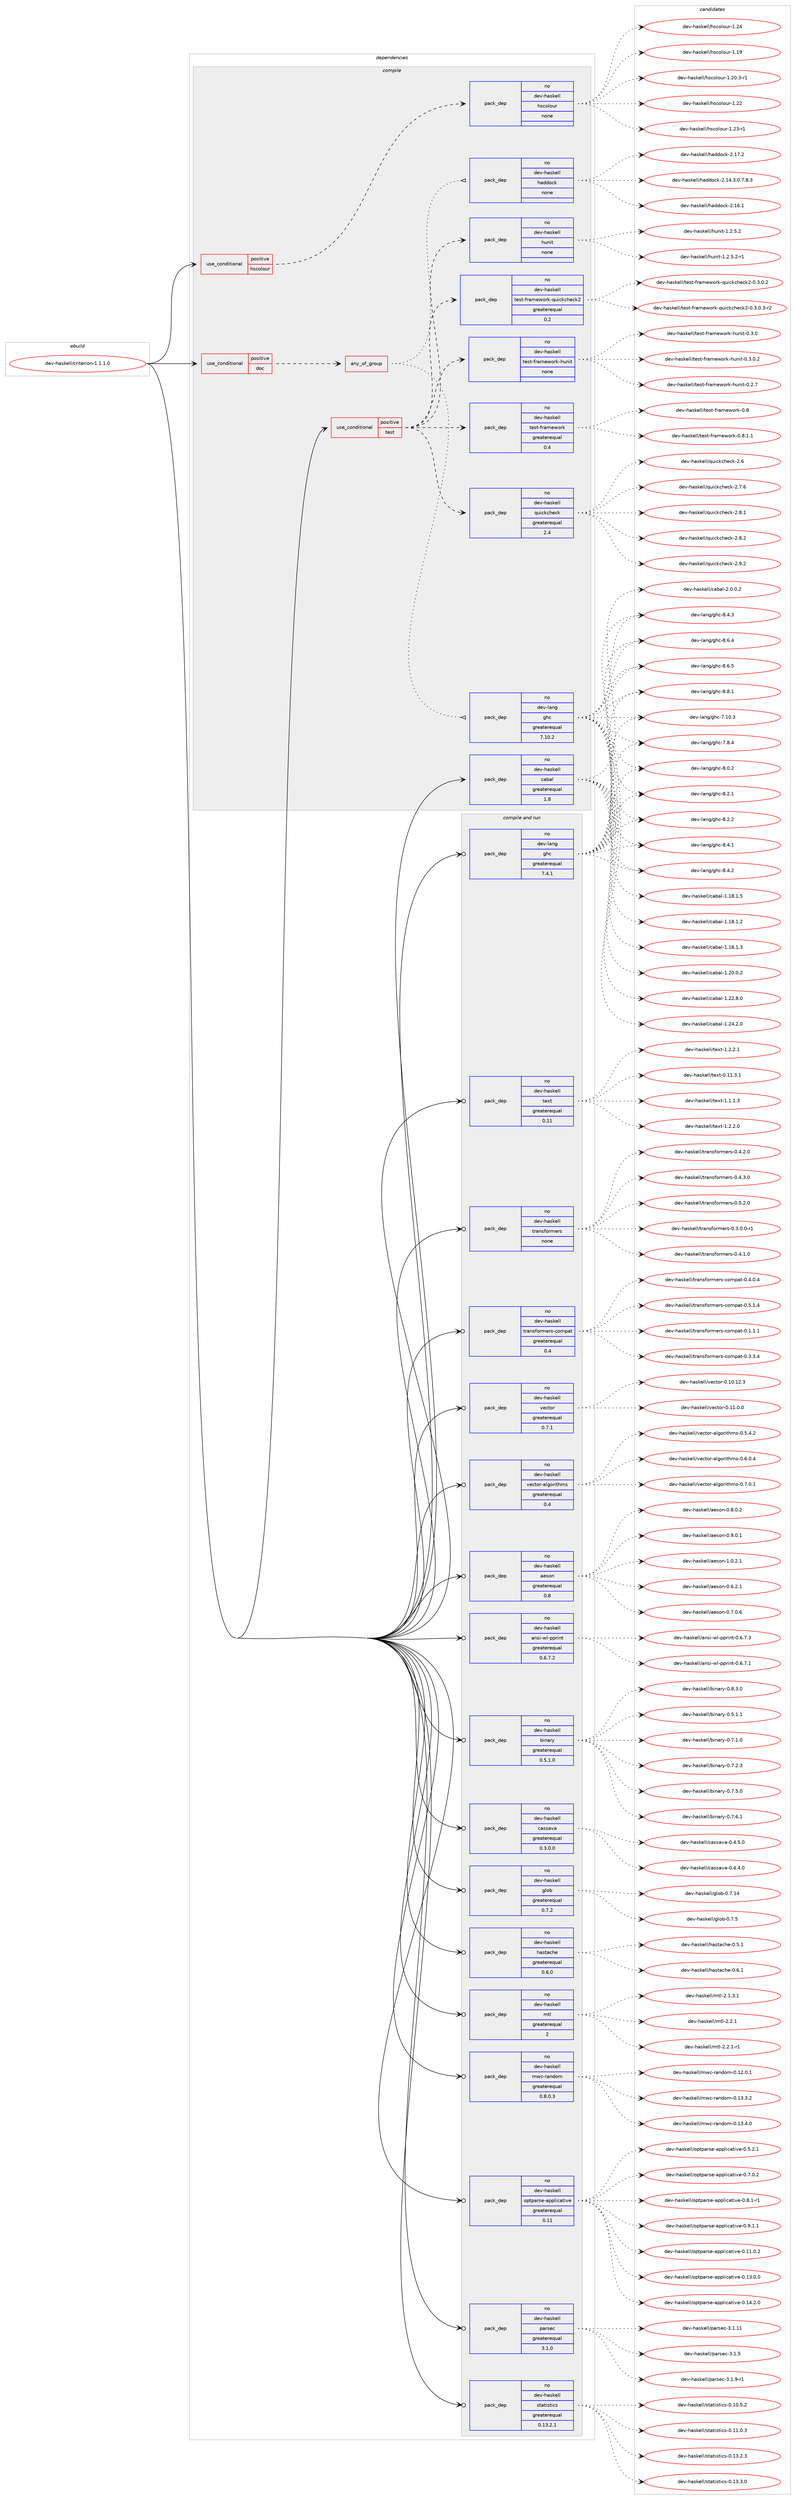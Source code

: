 digraph prolog {

# *************
# Graph options
# *************

newrank=true;
concentrate=true;
compound=true;
graph [rankdir=LR,fontname=Helvetica,fontsize=10,ranksep=1.5];#, ranksep=2.5, nodesep=0.2];
edge  [arrowhead=vee];
node  [fontname=Helvetica,fontsize=10];

# **********
# The ebuild
# **********

subgraph cluster_leftcol {
color=gray;
rank=same;
label=<<i>ebuild</i>>;
id [label="dev-haskell/criterion-1.1.1.0", color=red, width=4, href="../dev-haskell/criterion-1.1.1.0.svg"];
}

# ****************
# The dependencies
# ****************

subgraph cluster_midcol {
color=gray;
label=<<i>dependencies</i>>;
subgraph cluster_compile {
fillcolor="#eeeeee";
style=filled;
label=<<i>compile</i>>;
subgraph cond125334 {
dependency530187 [label=<<TABLE BORDER="0" CELLBORDER="1" CELLSPACING="0" CELLPADDING="4"><TR><TD ROWSPAN="3" CELLPADDING="10">use_conditional</TD></TR><TR><TD>positive</TD></TR><TR><TD>doc</TD></TR></TABLE>>, shape=none, color=red];
subgraph any9687 {
dependency530188 [label=<<TABLE BORDER="0" CELLBORDER="1" CELLSPACING="0" CELLPADDING="4"><TR><TD CELLPADDING="10">any_of_group</TD></TR></TABLE>>, shape=none, color=red];subgraph pack394809 {
dependency530189 [label=<<TABLE BORDER="0" CELLBORDER="1" CELLSPACING="0" CELLPADDING="4" WIDTH="220"><TR><TD ROWSPAN="6" CELLPADDING="30">pack_dep</TD></TR><TR><TD WIDTH="110">no</TD></TR><TR><TD>dev-haskell</TD></TR><TR><TD>haddock</TD></TR><TR><TD>none</TD></TR><TR><TD></TD></TR></TABLE>>, shape=none, color=blue];
}
dependency530188:e -> dependency530189:w [weight=20,style="dotted",arrowhead="oinv"];
subgraph pack394810 {
dependency530190 [label=<<TABLE BORDER="0" CELLBORDER="1" CELLSPACING="0" CELLPADDING="4" WIDTH="220"><TR><TD ROWSPAN="6" CELLPADDING="30">pack_dep</TD></TR><TR><TD WIDTH="110">no</TD></TR><TR><TD>dev-lang</TD></TR><TR><TD>ghc</TD></TR><TR><TD>greaterequal</TD></TR><TR><TD>7.10.2</TD></TR></TABLE>>, shape=none, color=blue];
}
dependency530188:e -> dependency530190:w [weight=20,style="dotted",arrowhead="oinv"];
}
dependency530187:e -> dependency530188:w [weight=20,style="dashed",arrowhead="vee"];
}
id:e -> dependency530187:w [weight=20,style="solid",arrowhead="vee"];
subgraph cond125335 {
dependency530191 [label=<<TABLE BORDER="0" CELLBORDER="1" CELLSPACING="0" CELLPADDING="4"><TR><TD ROWSPAN="3" CELLPADDING="10">use_conditional</TD></TR><TR><TD>positive</TD></TR><TR><TD>hscolour</TD></TR></TABLE>>, shape=none, color=red];
subgraph pack394811 {
dependency530192 [label=<<TABLE BORDER="0" CELLBORDER="1" CELLSPACING="0" CELLPADDING="4" WIDTH="220"><TR><TD ROWSPAN="6" CELLPADDING="30">pack_dep</TD></TR><TR><TD WIDTH="110">no</TD></TR><TR><TD>dev-haskell</TD></TR><TR><TD>hscolour</TD></TR><TR><TD>none</TD></TR><TR><TD></TD></TR></TABLE>>, shape=none, color=blue];
}
dependency530191:e -> dependency530192:w [weight=20,style="dashed",arrowhead="vee"];
}
id:e -> dependency530191:w [weight=20,style="solid",arrowhead="vee"];
subgraph cond125336 {
dependency530193 [label=<<TABLE BORDER="0" CELLBORDER="1" CELLSPACING="0" CELLPADDING="4"><TR><TD ROWSPAN="3" CELLPADDING="10">use_conditional</TD></TR><TR><TD>positive</TD></TR><TR><TD>test</TD></TR></TABLE>>, shape=none, color=red];
subgraph pack394812 {
dependency530194 [label=<<TABLE BORDER="0" CELLBORDER="1" CELLSPACING="0" CELLPADDING="4" WIDTH="220"><TR><TD ROWSPAN="6" CELLPADDING="30">pack_dep</TD></TR><TR><TD WIDTH="110">no</TD></TR><TR><TD>dev-haskell</TD></TR><TR><TD>hunit</TD></TR><TR><TD>none</TD></TR><TR><TD></TD></TR></TABLE>>, shape=none, color=blue];
}
dependency530193:e -> dependency530194:w [weight=20,style="dashed",arrowhead="vee"];
subgraph pack394813 {
dependency530195 [label=<<TABLE BORDER="0" CELLBORDER="1" CELLSPACING="0" CELLPADDING="4" WIDTH="220"><TR><TD ROWSPAN="6" CELLPADDING="30">pack_dep</TD></TR><TR><TD WIDTH="110">no</TD></TR><TR><TD>dev-haskell</TD></TR><TR><TD>quickcheck</TD></TR><TR><TD>greaterequal</TD></TR><TR><TD>2.4</TD></TR></TABLE>>, shape=none, color=blue];
}
dependency530193:e -> dependency530195:w [weight=20,style="dashed",arrowhead="vee"];
subgraph pack394814 {
dependency530196 [label=<<TABLE BORDER="0" CELLBORDER="1" CELLSPACING="0" CELLPADDING="4" WIDTH="220"><TR><TD ROWSPAN="6" CELLPADDING="30">pack_dep</TD></TR><TR><TD WIDTH="110">no</TD></TR><TR><TD>dev-haskell</TD></TR><TR><TD>test-framework</TD></TR><TR><TD>greaterequal</TD></TR><TR><TD>0.4</TD></TR></TABLE>>, shape=none, color=blue];
}
dependency530193:e -> dependency530196:w [weight=20,style="dashed",arrowhead="vee"];
subgraph pack394815 {
dependency530197 [label=<<TABLE BORDER="0" CELLBORDER="1" CELLSPACING="0" CELLPADDING="4" WIDTH="220"><TR><TD ROWSPAN="6" CELLPADDING="30">pack_dep</TD></TR><TR><TD WIDTH="110">no</TD></TR><TR><TD>dev-haskell</TD></TR><TR><TD>test-framework-hunit</TD></TR><TR><TD>none</TD></TR><TR><TD></TD></TR></TABLE>>, shape=none, color=blue];
}
dependency530193:e -> dependency530197:w [weight=20,style="dashed",arrowhead="vee"];
subgraph pack394816 {
dependency530198 [label=<<TABLE BORDER="0" CELLBORDER="1" CELLSPACING="0" CELLPADDING="4" WIDTH="220"><TR><TD ROWSPAN="6" CELLPADDING="30">pack_dep</TD></TR><TR><TD WIDTH="110">no</TD></TR><TR><TD>dev-haskell</TD></TR><TR><TD>test-framework-quickcheck2</TD></TR><TR><TD>greaterequal</TD></TR><TR><TD>0.2</TD></TR></TABLE>>, shape=none, color=blue];
}
dependency530193:e -> dependency530198:w [weight=20,style="dashed",arrowhead="vee"];
}
id:e -> dependency530193:w [weight=20,style="solid",arrowhead="vee"];
subgraph pack394817 {
dependency530199 [label=<<TABLE BORDER="0" CELLBORDER="1" CELLSPACING="0" CELLPADDING="4" WIDTH="220"><TR><TD ROWSPAN="6" CELLPADDING="30">pack_dep</TD></TR><TR><TD WIDTH="110">no</TD></TR><TR><TD>dev-haskell</TD></TR><TR><TD>cabal</TD></TR><TR><TD>greaterequal</TD></TR><TR><TD>1.8</TD></TR></TABLE>>, shape=none, color=blue];
}
id:e -> dependency530199:w [weight=20,style="solid",arrowhead="vee"];
}
subgraph cluster_compileandrun {
fillcolor="#eeeeee";
style=filled;
label=<<i>compile and run</i>>;
subgraph pack394818 {
dependency530200 [label=<<TABLE BORDER="0" CELLBORDER="1" CELLSPACING="0" CELLPADDING="4" WIDTH="220"><TR><TD ROWSPAN="6" CELLPADDING="30">pack_dep</TD></TR><TR><TD WIDTH="110">no</TD></TR><TR><TD>dev-haskell</TD></TR><TR><TD>aeson</TD></TR><TR><TD>greaterequal</TD></TR><TR><TD>0.8</TD></TR></TABLE>>, shape=none, color=blue];
}
id:e -> dependency530200:w [weight=20,style="solid",arrowhead="odotvee"];
subgraph pack394819 {
dependency530201 [label=<<TABLE BORDER="0" CELLBORDER="1" CELLSPACING="0" CELLPADDING="4" WIDTH="220"><TR><TD ROWSPAN="6" CELLPADDING="30">pack_dep</TD></TR><TR><TD WIDTH="110">no</TD></TR><TR><TD>dev-haskell</TD></TR><TR><TD>ansi-wl-pprint</TD></TR><TR><TD>greaterequal</TD></TR><TR><TD>0.6.7.2</TD></TR></TABLE>>, shape=none, color=blue];
}
id:e -> dependency530201:w [weight=20,style="solid",arrowhead="odotvee"];
subgraph pack394820 {
dependency530202 [label=<<TABLE BORDER="0" CELLBORDER="1" CELLSPACING="0" CELLPADDING="4" WIDTH="220"><TR><TD ROWSPAN="6" CELLPADDING="30">pack_dep</TD></TR><TR><TD WIDTH="110">no</TD></TR><TR><TD>dev-haskell</TD></TR><TR><TD>binary</TD></TR><TR><TD>greaterequal</TD></TR><TR><TD>0.5.1.0</TD></TR></TABLE>>, shape=none, color=blue];
}
id:e -> dependency530202:w [weight=20,style="solid",arrowhead="odotvee"];
subgraph pack394821 {
dependency530203 [label=<<TABLE BORDER="0" CELLBORDER="1" CELLSPACING="0" CELLPADDING="4" WIDTH="220"><TR><TD ROWSPAN="6" CELLPADDING="30">pack_dep</TD></TR><TR><TD WIDTH="110">no</TD></TR><TR><TD>dev-haskell</TD></TR><TR><TD>cassava</TD></TR><TR><TD>greaterequal</TD></TR><TR><TD>0.3.0.0</TD></TR></TABLE>>, shape=none, color=blue];
}
id:e -> dependency530203:w [weight=20,style="solid",arrowhead="odotvee"];
subgraph pack394822 {
dependency530204 [label=<<TABLE BORDER="0" CELLBORDER="1" CELLSPACING="0" CELLPADDING="4" WIDTH="220"><TR><TD ROWSPAN="6" CELLPADDING="30">pack_dep</TD></TR><TR><TD WIDTH="110">no</TD></TR><TR><TD>dev-haskell</TD></TR><TR><TD>glob</TD></TR><TR><TD>greaterequal</TD></TR><TR><TD>0.7.2</TD></TR></TABLE>>, shape=none, color=blue];
}
id:e -> dependency530204:w [weight=20,style="solid",arrowhead="odotvee"];
subgraph pack394823 {
dependency530205 [label=<<TABLE BORDER="0" CELLBORDER="1" CELLSPACING="0" CELLPADDING="4" WIDTH="220"><TR><TD ROWSPAN="6" CELLPADDING="30">pack_dep</TD></TR><TR><TD WIDTH="110">no</TD></TR><TR><TD>dev-haskell</TD></TR><TR><TD>hastache</TD></TR><TR><TD>greaterequal</TD></TR><TR><TD>0.6.0</TD></TR></TABLE>>, shape=none, color=blue];
}
id:e -> dependency530205:w [weight=20,style="solid",arrowhead="odotvee"];
subgraph pack394824 {
dependency530206 [label=<<TABLE BORDER="0" CELLBORDER="1" CELLSPACING="0" CELLPADDING="4" WIDTH="220"><TR><TD ROWSPAN="6" CELLPADDING="30">pack_dep</TD></TR><TR><TD WIDTH="110">no</TD></TR><TR><TD>dev-haskell</TD></TR><TR><TD>mtl</TD></TR><TR><TD>greaterequal</TD></TR><TR><TD>2</TD></TR></TABLE>>, shape=none, color=blue];
}
id:e -> dependency530206:w [weight=20,style="solid",arrowhead="odotvee"];
subgraph pack394825 {
dependency530207 [label=<<TABLE BORDER="0" CELLBORDER="1" CELLSPACING="0" CELLPADDING="4" WIDTH="220"><TR><TD ROWSPAN="6" CELLPADDING="30">pack_dep</TD></TR><TR><TD WIDTH="110">no</TD></TR><TR><TD>dev-haskell</TD></TR><TR><TD>mwc-random</TD></TR><TR><TD>greaterequal</TD></TR><TR><TD>0.8.0.3</TD></TR></TABLE>>, shape=none, color=blue];
}
id:e -> dependency530207:w [weight=20,style="solid",arrowhead="odotvee"];
subgraph pack394826 {
dependency530208 [label=<<TABLE BORDER="0" CELLBORDER="1" CELLSPACING="0" CELLPADDING="4" WIDTH="220"><TR><TD ROWSPAN="6" CELLPADDING="30">pack_dep</TD></TR><TR><TD WIDTH="110">no</TD></TR><TR><TD>dev-haskell</TD></TR><TR><TD>optparse-applicative</TD></TR><TR><TD>greaterequal</TD></TR><TR><TD>0.11</TD></TR></TABLE>>, shape=none, color=blue];
}
id:e -> dependency530208:w [weight=20,style="solid",arrowhead="odotvee"];
subgraph pack394827 {
dependency530209 [label=<<TABLE BORDER="0" CELLBORDER="1" CELLSPACING="0" CELLPADDING="4" WIDTH="220"><TR><TD ROWSPAN="6" CELLPADDING="30">pack_dep</TD></TR><TR><TD WIDTH="110">no</TD></TR><TR><TD>dev-haskell</TD></TR><TR><TD>parsec</TD></TR><TR><TD>greaterequal</TD></TR><TR><TD>3.1.0</TD></TR></TABLE>>, shape=none, color=blue];
}
id:e -> dependency530209:w [weight=20,style="solid",arrowhead="odotvee"];
subgraph pack394828 {
dependency530210 [label=<<TABLE BORDER="0" CELLBORDER="1" CELLSPACING="0" CELLPADDING="4" WIDTH="220"><TR><TD ROWSPAN="6" CELLPADDING="30">pack_dep</TD></TR><TR><TD WIDTH="110">no</TD></TR><TR><TD>dev-haskell</TD></TR><TR><TD>statistics</TD></TR><TR><TD>greaterequal</TD></TR><TR><TD>0.13.2.1</TD></TR></TABLE>>, shape=none, color=blue];
}
id:e -> dependency530210:w [weight=20,style="solid",arrowhead="odotvee"];
subgraph pack394829 {
dependency530211 [label=<<TABLE BORDER="0" CELLBORDER="1" CELLSPACING="0" CELLPADDING="4" WIDTH="220"><TR><TD ROWSPAN="6" CELLPADDING="30">pack_dep</TD></TR><TR><TD WIDTH="110">no</TD></TR><TR><TD>dev-haskell</TD></TR><TR><TD>text</TD></TR><TR><TD>greaterequal</TD></TR><TR><TD>0.11</TD></TR></TABLE>>, shape=none, color=blue];
}
id:e -> dependency530211:w [weight=20,style="solid",arrowhead="odotvee"];
subgraph pack394830 {
dependency530212 [label=<<TABLE BORDER="0" CELLBORDER="1" CELLSPACING="0" CELLPADDING="4" WIDTH="220"><TR><TD ROWSPAN="6" CELLPADDING="30">pack_dep</TD></TR><TR><TD WIDTH="110">no</TD></TR><TR><TD>dev-haskell</TD></TR><TR><TD>transformers</TD></TR><TR><TD>none</TD></TR><TR><TD></TD></TR></TABLE>>, shape=none, color=blue];
}
id:e -> dependency530212:w [weight=20,style="solid",arrowhead="odotvee"];
subgraph pack394831 {
dependency530213 [label=<<TABLE BORDER="0" CELLBORDER="1" CELLSPACING="0" CELLPADDING="4" WIDTH="220"><TR><TD ROWSPAN="6" CELLPADDING="30">pack_dep</TD></TR><TR><TD WIDTH="110">no</TD></TR><TR><TD>dev-haskell</TD></TR><TR><TD>transformers-compat</TD></TR><TR><TD>greaterequal</TD></TR><TR><TD>0.4</TD></TR></TABLE>>, shape=none, color=blue];
}
id:e -> dependency530213:w [weight=20,style="solid",arrowhead="odotvee"];
subgraph pack394832 {
dependency530214 [label=<<TABLE BORDER="0" CELLBORDER="1" CELLSPACING="0" CELLPADDING="4" WIDTH="220"><TR><TD ROWSPAN="6" CELLPADDING="30">pack_dep</TD></TR><TR><TD WIDTH="110">no</TD></TR><TR><TD>dev-haskell</TD></TR><TR><TD>vector</TD></TR><TR><TD>greaterequal</TD></TR><TR><TD>0.7.1</TD></TR></TABLE>>, shape=none, color=blue];
}
id:e -> dependency530214:w [weight=20,style="solid",arrowhead="odotvee"];
subgraph pack394833 {
dependency530215 [label=<<TABLE BORDER="0" CELLBORDER="1" CELLSPACING="0" CELLPADDING="4" WIDTH="220"><TR><TD ROWSPAN="6" CELLPADDING="30">pack_dep</TD></TR><TR><TD WIDTH="110">no</TD></TR><TR><TD>dev-haskell</TD></TR><TR><TD>vector-algorithms</TD></TR><TR><TD>greaterequal</TD></TR><TR><TD>0.4</TD></TR></TABLE>>, shape=none, color=blue];
}
id:e -> dependency530215:w [weight=20,style="solid",arrowhead="odotvee"];
subgraph pack394834 {
dependency530216 [label=<<TABLE BORDER="0" CELLBORDER="1" CELLSPACING="0" CELLPADDING="4" WIDTH="220"><TR><TD ROWSPAN="6" CELLPADDING="30">pack_dep</TD></TR><TR><TD WIDTH="110">no</TD></TR><TR><TD>dev-lang</TD></TR><TR><TD>ghc</TD></TR><TR><TD>greaterequal</TD></TR><TR><TD>7.4.1</TD></TR></TABLE>>, shape=none, color=blue];
}
id:e -> dependency530216:w [weight=20,style="solid",arrowhead="odotvee"];
}
subgraph cluster_run {
fillcolor="#eeeeee";
style=filled;
label=<<i>run</i>>;
}
}

# **************
# The candidates
# **************

subgraph cluster_choices {
rank=same;
color=gray;
label=<<i>candidates</i>>;

subgraph choice394809 {
color=black;
nodesep=1;
choice1001011184510497115107101108108471049710010011199107455046495246514648465546564651 [label="dev-haskell/haddock-2.14.3.0.7.8.3", color=red, width=4,href="../dev-haskell/haddock-2.14.3.0.7.8.3.svg"];
choice100101118451049711510710110810847104971001001119910745504649544649 [label="dev-haskell/haddock-2.16.1", color=red, width=4,href="../dev-haskell/haddock-2.16.1.svg"];
choice100101118451049711510710110810847104971001001119910745504649554650 [label="dev-haskell/haddock-2.17.2", color=red, width=4,href="../dev-haskell/haddock-2.17.2.svg"];
dependency530189:e -> choice1001011184510497115107101108108471049710010011199107455046495246514648465546564651:w [style=dotted,weight="100"];
dependency530189:e -> choice100101118451049711510710110810847104971001001119910745504649544649:w [style=dotted,weight="100"];
dependency530189:e -> choice100101118451049711510710110810847104971001001119910745504649554650:w [style=dotted,weight="100"];
}
subgraph choice394810 {
color=black;
nodesep=1;
choice1001011184510897110103471031049945554649484651 [label="dev-lang/ghc-7.10.3", color=red, width=4,href="../dev-lang/ghc-7.10.3.svg"];
choice10010111845108971101034710310499455546564652 [label="dev-lang/ghc-7.8.4", color=red, width=4,href="../dev-lang/ghc-7.8.4.svg"];
choice10010111845108971101034710310499455646484650 [label="dev-lang/ghc-8.0.2", color=red, width=4,href="../dev-lang/ghc-8.0.2.svg"];
choice10010111845108971101034710310499455646504649 [label="dev-lang/ghc-8.2.1", color=red, width=4,href="../dev-lang/ghc-8.2.1.svg"];
choice10010111845108971101034710310499455646504650 [label="dev-lang/ghc-8.2.2", color=red, width=4,href="../dev-lang/ghc-8.2.2.svg"];
choice10010111845108971101034710310499455646524649 [label="dev-lang/ghc-8.4.1", color=red, width=4,href="../dev-lang/ghc-8.4.1.svg"];
choice10010111845108971101034710310499455646524650 [label="dev-lang/ghc-8.4.2", color=red, width=4,href="../dev-lang/ghc-8.4.2.svg"];
choice10010111845108971101034710310499455646524651 [label="dev-lang/ghc-8.4.3", color=red, width=4,href="../dev-lang/ghc-8.4.3.svg"];
choice10010111845108971101034710310499455646544652 [label="dev-lang/ghc-8.6.4", color=red, width=4,href="../dev-lang/ghc-8.6.4.svg"];
choice10010111845108971101034710310499455646544653 [label="dev-lang/ghc-8.6.5", color=red, width=4,href="../dev-lang/ghc-8.6.5.svg"];
choice10010111845108971101034710310499455646564649 [label="dev-lang/ghc-8.8.1", color=red, width=4,href="../dev-lang/ghc-8.8.1.svg"];
dependency530190:e -> choice1001011184510897110103471031049945554649484651:w [style=dotted,weight="100"];
dependency530190:e -> choice10010111845108971101034710310499455546564652:w [style=dotted,weight="100"];
dependency530190:e -> choice10010111845108971101034710310499455646484650:w [style=dotted,weight="100"];
dependency530190:e -> choice10010111845108971101034710310499455646504649:w [style=dotted,weight="100"];
dependency530190:e -> choice10010111845108971101034710310499455646504650:w [style=dotted,weight="100"];
dependency530190:e -> choice10010111845108971101034710310499455646524649:w [style=dotted,weight="100"];
dependency530190:e -> choice10010111845108971101034710310499455646524650:w [style=dotted,weight="100"];
dependency530190:e -> choice10010111845108971101034710310499455646524651:w [style=dotted,weight="100"];
dependency530190:e -> choice10010111845108971101034710310499455646544652:w [style=dotted,weight="100"];
dependency530190:e -> choice10010111845108971101034710310499455646544653:w [style=dotted,weight="100"];
dependency530190:e -> choice10010111845108971101034710310499455646564649:w [style=dotted,weight="100"];
}
subgraph choice394811 {
color=black;
nodesep=1;
choice100101118451049711510710110810847104115991111081111171144549464957 [label="dev-haskell/hscolour-1.19", color=red, width=4,href="../dev-haskell/hscolour-1.19.svg"];
choice10010111845104971151071011081084710411599111108111117114454946504846514511449 [label="dev-haskell/hscolour-1.20.3-r1", color=red, width=4,href="../dev-haskell/hscolour-1.20.3-r1.svg"];
choice100101118451049711510710110810847104115991111081111171144549465050 [label="dev-haskell/hscolour-1.22", color=red, width=4,href="../dev-haskell/hscolour-1.22.svg"];
choice1001011184510497115107101108108471041159911110811111711445494650514511449 [label="dev-haskell/hscolour-1.23-r1", color=red, width=4,href="../dev-haskell/hscolour-1.23-r1.svg"];
choice100101118451049711510710110810847104115991111081111171144549465052 [label="dev-haskell/hscolour-1.24", color=red, width=4,href="../dev-haskell/hscolour-1.24.svg"];
dependency530192:e -> choice100101118451049711510710110810847104115991111081111171144549464957:w [style=dotted,weight="100"];
dependency530192:e -> choice10010111845104971151071011081084710411599111108111117114454946504846514511449:w [style=dotted,weight="100"];
dependency530192:e -> choice100101118451049711510710110810847104115991111081111171144549465050:w [style=dotted,weight="100"];
dependency530192:e -> choice1001011184510497115107101108108471041159911110811111711445494650514511449:w [style=dotted,weight="100"];
dependency530192:e -> choice100101118451049711510710110810847104115991111081111171144549465052:w [style=dotted,weight="100"];
}
subgraph choice394812 {
color=black;
nodesep=1;
choice1001011184510497115107101108108471041171101051164549465046534650 [label="dev-haskell/hunit-1.2.5.2", color=red, width=4,href="../dev-haskell/hunit-1.2.5.2.svg"];
choice10010111845104971151071011081084710411711010511645494650465346504511449 [label="dev-haskell/hunit-1.2.5.2-r1", color=red, width=4,href="../dev-haskell/hunit-1.2.5.2-r1.svg"];
dependency530194:e -> choice1001011184510497115107101108108471041171101051164549465046534650:w [style=dotted,weight="100"];
dependency530194:e -> choice10010111845104971151071011081084710411711010511645494650465346504511449:w [style=dotted,weight="100"];
}
subgraph choice394813 {
color=black;
nodesep=1;
choice10010111845104971151071011081084711311710599107991041019910745504654 [label="dev-haskell/quickcheck-2.6", color=red, width=4,href="../dev-haskell/quickcheck-2.6.svg"];
choice100101118451049711510710110810847113117105991079910410199107455046554654 [label="dev-haskell/quickcheck-2.7.6", color=red, width=4,href="../dev-haskell/quickcheck-2.7.6.svg"];
choice100101118451049711510710110810847113117105991079910410199107455046564649 [label="dev-haskell/quickcheck-2.8.1", color=red, width=4,href="../dev-haskell/quickcheck-2.8.1.svg"];
choice100101118451049711510710110810847113117105991079910410199107455046564650 [label="dev-haskell/quickcheck-2.8.2", color=red, width=4,href="../dev-haskell/quickcheck-2.8.2.svg"];
choice100101118451049711510710110810847113117105991079910410199107455046574650 [label="dev-haskell/quickcheck-2.9.2", color=red, width=4,href="../dev-haskell/quickcheck-2.9.2.svg"];
dependency530195:e -> choice10010111845104971151071011081084711311710599107991041019910745504654:w [style=dotted,weight="100"];
dependency530195:e -> choice100101118451049711510710110810847113117105991079910410199107455046554654:w [style=dotted,weight="100"];
dependency530195:e -> choice100101118451049711510710110810847113117105991079910410199107455046564649:w [style=dotted,weight="100"];
dependency530195:e -> choice100101118451049711510710110810847113117105991079910410199107455046564650:w [style=dotted,weight="100"];
dependency530195:e -> choice100101118451049711510710110810847113117105991079910410199107455046574650:w [style=dotted,weight="100"];
}
subgraph choice394814 {
color=black;
nodesep=1;
choice100101118451049711510710110810847116101115116451021149710910111911111410745484656 [label="dev-haskell/test-framework-0.8", color=red, width=4,href="../dev-haskell/test-framework-0.8.svg"];
choice10010111845104971151071011081084711610111511645102114971091011191111141074548465646494649 [label="dev-haskell/test-framework-0.8.1.1", color=red, width=4,href="../dev-haskell/test-framework-0.8.1.1.svg"];
dependency530196:e -> choice100101118451049711510710110810847116101115116451021149710910111911111410745484656:w [style=dotted,weight="100"];
dependency530196:e -> choice10010111845104971151071011081084711610111511645102114971091011191111141074548465646494649:w [style=dotted,weight="100"];
}
subgraph choice394815 {
color=black;
nodesep=1;
choice100101118451049711510710110810847116101115116451021149710910111911111410745104117110105116454846504655 [label="dev-haskell/test-framework-hunit-0.2.7", color=red, width=4,href="../dev-haskell/test-framework-hunit-0.2.7.svg"];
choice100101118451049711510710110810847116101115116451021149710910111911111410745104117110105116454846514648 [label="dev-haskell/test-framework-hunit-0.3.0", color=red, width=4,href="../dev-haskell/test-framework-hunit-0.3.0.svg"];
choice1001011184510497115107101108108471161011151164510211497109101119111114107451041171101051164548465146484650 [label="dev-haskell/test-framework-hunit-0.3.0.2", color=red, width=4,href="../dev-haskell/test-framework-hunit-0.3.0.2.svg"];
dependency530197:e -> choice100101118451049711510710110810847116101115116451021149710910111911111410745104117110105116454846504655:w [style=dotted,weight="100"];
dependency530197:e -> choice100101118451049711510710110810847116101115116451021149710910111911111410745104117110105116454846514648:w [style=dotted,weight="100"];
dependency530197:e -> choice1001011184510497115107101108108471161011151164510211497109101119111114107451041171101051164548465146484650:w [style=dotted,weight="100"];
}
subgraph choice394816 {
color=black;
nodesep=1;
choice100101118451049711510710110810847116101115116451021149710910111911111410745113117105991079910410199107504548465146484650 [label="dev-haskell/test-framework-quickcheck2-0.3.0.2", color=red, width=4,href="../dev-haskell/test-framework-quickcheck2-0.3.0.2.svg"];
choice1001011184510497115107101108108471161011151164510211497109101119111114107451131171059910799104101991075045484651464846514511450 [label="dev-haskell/test-framework-quickcheck2-0.3.0.3-r2", color=red, width=4,href="../dev-haskell/test-framework-quickcheck2-0.3.0.3-r2.svg"];
dependency530198:e -> choice100101118451049711510710110810847116101115116451021149710910111911111410745113117105991079910410199107504548465146484650:w [style=dotted,weight="100"];
dependency530198:e -> choice1001011184510497115107101108108471161011151164510211497109101119111114107451131171059910799104101991075045484651464846514511450:w [style=dotted,weight="100"];
}
subgraph choice394817 {
color=black;
nodesep=1;
choice10010111845104971151071011081084799979897108454946495646494650 [label="dev-haskell/cabal-1.18.1.2", color=red, width=4,href="../dev-haskell/cabal-1.18.1.2.svg"];
choice10010111845104971151071011081084799979897108454946495646494651 [label="dev-haskell/cabal-1.18.1.3", color=red, width=4,href="../dev-haskell/cabal-1.18.1.3.svg"];
choice10010111845104971151071011081084799979897108454946495646494653 [label="dev-haskell/cabal-1.18.1.5", color=red, width=4,href="../dev-haskell/cabal-1.18.1.5.svg"];
choice10010111845104971151071011081084799979897108454946504846484650 [label="dev-haskell/cabal-1.20.0.2", color=red, width=4,href="../dev-haskell/cabal-1.20.0.2.svg"];
choice10010111845104971151071011081084799979897108454946505046564648 [label="dev-haskell/cabal-1.22.8.0", color=red, width=4,href="../dev-haskell/cabal-1.22.8.0.svg"];
choice10010111845104971151071011081084799979897108454946505246504648 [label="dev-haskell/cabal-1.24.2.0", color=red, width=4,href="../dev-haskell/cabal-1.24.2.0.svg"];
choice100101118451049711510710110810847999798971084550464846484650 [label="dev-haskell/cabal-2.0.0.2", color=red, width=4,href="../dev-haskell/cabal-2.0.0.2.svg"];
dependency530199:e -> choice10010111845104971151071011081084799979897108454946495646494650:w [style=dotted,weight="100"];
dependency530199:e -> choice10010111845104971151071011081084799979897108454946495646494651:w [style=dotted,weight="100"];
dependency530199:e -> choice10010111845104971151071011081084799979897108454946495646494653:w [style=dotted,weight="100"];
dependency530199:e -> choice10010111845104971151071011081084799979897108454946504846484650:w [style=dotted,weight="100"];
dependency530199:e -> choice10010111845104971151071011081084799979897108454946505046564648:w [style=dotted,weight="100"];
dependency530199:e -> choice10010111845104971151071011081084799979897108454946505246504648:w [style=dotted,weight="100"];
dependency530199:e -> choice100101118451049711510710110810847999798971084550464846484650:w [style=dotted,weight="100"];
}
subgraph choice394818 {
color=black;
nodesep=1;
choice100101118451049711510710110810847971011151111104548465446504649 [label="dev-haskell/aeson-0.6.2.1", color=red, width=4,href="../dev-haskell/aeson-0.6.2.1.svg"];
choice100101118451049711510710110810847971011151111104548465546484654 [label="dev-haskell/aeson-0.7.0.6", color=red, width=4,href="../dev-haskell/aeson-0.7.0.6.svg"];
choice100101118451049711510710110810847971011151111104548465646484650 [label="dev-haskell/aeson-0.8.0.2", color=red, width=4,href="../dev-haskell/aeson-0.8.0.2.svg"];
choice100101118451049711510710110810847971011151111104548465746484649 [label="dev-haskell/aeson-0.9.0.1", color=red, width=4,href="../dev-haskell/aeson-0.9.0.1.svg"];
choice100101118451049711510710110810847971011151111104549464846504649 [label="dev-haskell/aeson-1.0.2.1", color=red, width=4,href="../dev-haskell/aeson-1.0.2.1.svg"];
dependency530200:e -> choice100101118451049711510710110810847971011151111104548465446504649:w [style=dotted,weight="100"];
dependency530200:e -> choice100101118451049711510710110810847971011151111104548465546484654:w [style=dotted,weight="100"];
dependency530200:e -> choice100101118451049711510710110810847971011151111104548465646484650:w [style=dotted,weight="100"];
dependency530200:e -> choice100101118451049711510710110810847971011151111104548465746484649:w [style=dotted,weight="100"];
dependency530200:e -> choice100101118451049711510710110810847971011151111104549464846504649:w [style=dotted,weight="100"];
}
subgraph choice394819 {
color=black;
nodesep=1;
choice1001011184510497115107101108108479711011510545119108451121121141051101164548465446554649 [label="dev-haskell/ansi-wl-pprint-0.6.7.1", color=red, width=4,href="../dev-haskell/ansi-wl-pprint-0.6.7.1.svg"];
choice1001011184510497115107101108108479711011510545119108451121121141051101164548465446554651 [label="dev-haskell/ansi-wl-pprint-0.6.7.3", color=red, width=4,href="../dev-haskell/ansi-wl-pprint-0.6.7.3.svg"];
dependency530201:e -> choice1001011184510497115107101108108479711011510545119108451121121141051101164548465446554649:w [style=dotted,weight="100"];
dependency530201:e -> choice1001011184510497115107101108108479711011510545119108451121121141051101164548465446554651:w [style=dotted,weight="100"];
}
subgraph choice394820 {
color=black;
nodesep=1;
choice10010111845104971151071011081084798105110971141214548465346494649 [label="dev-haskell/binary-0.5.1.1", color=red, width=4,href="../dev-haskell/binary-0.5.1.1.svg"];
choice10010111845104971151071011081084798105110971141214548465546494648 [label="dev-haskell/binary-0.7.1.0", color=red, width=4,href="../dev-haskell/binary-0.7.1.0.svg"];
choice10010111845104971151071011081084798105110971141214548465546504651 [label="dev-haskell/binary-0.7.2.3", color=red, width=4,href="../dev-haskell/binary-0.7.2.3.svg"];
choice10010111845104971151071011081084798105110971141214548465546534648 [label="dev-haskell/binary-0.7.5.0", color=red, width=4,href="../dev-haskell/binary-0.7.5.0.svg"];
choice10010111845104971151071011081084798105110971141214548465546544649 [label="dev-haskell/binary-0.7.6.1", color=red, width=4,href="../dev-haskell/binary-0.7.6.1.svg"];
choice10010111845104971151071011081084798105110971141214548465646514648 [label="dev-haskell/binary-0.8.3.0", color=red, width=4,href="../dev-haskell/binary-0.8.3.0.svg"];
dependency530202:e -> choice10010111845104971151071011081084798105110971141214548465346494649:w [style=dotted,weight="100"];
dependency530202:e -> choice10010111845104971151071011081084798105110971141214548465546494648:w [style=dotted,weight="100"];
dependency530202:e -> choice10010111845104971151071011081084798105110971141214548465546504651:w [style=dotted,weight="100"];
dependency530202:e -> choice10010111845104971151071011081084798105110971141214548465546534648:w [style=dotted,weight="100"];
dependency530202:e -> choice10010111845104971151071011081084798105110971141214548465546544649:w [style=dotted,weight="100"];
dependency530202:e -> choice10010111845104971151071011081084798105110971141214548465646514648:w [style=dotted,weight="100"];
}
subgraph choice394821 {
color=black;
nodesep=1;
choice100101118451049711510710110810847999711511597118974548465246524648 [label="dev-haskell/cassava-0.4.4.0", color=red, width=4,href="../dev-haskell/cassava-0.4.4.0.svg"];
choice100101118451049711510710110810847999711511597118974548465246534648 [label="dev-haskell/cassava-0.4.5.0", color=red, width=4,href="../dev-haskell/cassava-0.4.5.0.svg"];
dependency530203:e -> choice100101118451049711510710110810847999711511597118974548465246524648:w [style=dotted,weight="100"];
dependency530203:e -> choice100101118451049711510710110810847999711511597118974548465246534648:w [style=dotted,weight="100"];
}
subgraph choice394822 {
color=black;
nodesep=1;
choice1001011184510497115107101108108471031081119845484655464952 [label="dev-haskell/glob-0.7.14", color=red, width=4,href="../dev-haskell/glob-0.7.14.svg"];
choice10010111845104971151071011081084710310811198454846554653 [label="dev-haskell/glob-0.7.5", color=red, width=4,href="../dev-haskell/glob-0.7.5.svg"];
dependency530204:e -> choice1001011184510497115107101108108471031081119845484655464952:w [style=dotted,weight="100"];
dependency530204:e -> choice10010111845104971151071011081084710310811198454846554653:w [style=dotted,weight="100"];
}
subgraph choice394823 {
color=black;
nodesep=1;
choice100101118451049711510710110810847104971151169799104101454846534649 [label="dev-haskell/hastache-0.5.1", color=red, width=4,href="../dev-haskell/hastache-0.5.1.svg"];
choice100101118451049711510710110810847104971151169799104101454846544649 [label="dev-haskell/hastache-0.6.1", color=red, width=4,href="../dev-haskell/hastache-0.6.1.svg"];
dependency530205:e -> choice100101118451049711510710110810847104971151169799104101454846534649:w [style=dotted,weight="100"];
dependency530205:e -> choice100101118451049711510710110810847104971151169799104101454846544649:w [style=dotted,weight="100"];
}
subgraph choice394824 {
color=black;
nodesep=1;
choice1001011184510497115107101108108471091161084550464946514649 [label="dev-haskell/mtl-2.1.3.1", color=red, width=4,href="../dev-haskell/mtl-2.1.3.1.svg"];
choice100101118451049711510710110810847109116108455046504649 [label="dev-haskell/mtl-2.2.1", color=red, width=4,href="../dev-haskell/mtl-2.2.1.svg"];
choice1001011184510497115107101108108471091161084550465046494511449 [label="dev-haskell/mtl-2.2.1-r1", color=red, width=4,href="../dev-haskell/mtl-2.2.1-r1.svg"];
dependency530206:e -> choice1001011184510497115107101108108471091161084550464946514649:w [style=dotted,weight="100"];
dependency530206:e -> choice100101118451049711510710110810847109116108455046504649:w [style=dotted,weight="100"];
dependency530206:e -> choice1001011184510497115107101108108471091161084550465046494511449:w [style=dotted,weight="100"];
}
subgraph choice394825 {
color=black;
nodesep=1;
choice100101118451049711510710110810847109119994511497110100111109454846495046484649 [label="dev-haskell/mwc-random-0.12.0.1", color=red, width=4,href="../dev-haskell/mwc-random-0.12.0.1.svg"];
choice100101118451049711510710110810847109119994511497110100111109454846495146514650 [label="dev-haskell/mwc-random-0.13.3.2", color=red, width=4,href="../dev-haskell/mwc-random-0.13.3.2.svg"];
choice100101118451049711510710110810847109119994511497110100111109454846495146524648 [label="dev-haskell/mwc-random-0.13.4.0", color=red, width=4,href="../dev-haskell/mwc-random-0.13.4.0.svg"];
dependency530207:e -> choice100101118451049711510710110810847109119994511497110100111109454846495046484649:w [style=dotted,weight="100"];
dependency530207:e -> choice100101118451049711510710110810847109119994511497110100111109454846495146514650:w [style=dotted,weight="100"];
dependency530207:e -> choice100101118451049711510710110810847109119994511497110100111109454846495146524648:w [style=dotted,weight="100"];
}
subgraph choice394826 {
color=black;
nodesep=1;
choice1001011184510497115107101108108471111121161129711411510145971121121081059997116105118101454846494946484650 [label="dev-haskell/optparse-applicative-0.11.0.2", color=red, width=4,href="../dev-haskell/optparse-applicative-0.11.0.2.svg"];
choice1001011184510497115107101108108471111121161129711411510145971121121081059997116105118101454846495146484648 [label="dev-haskell/optparse-applicative-0.13.0.0", color=red, width=4,href="../dev-haskell/optparse-applicative-0.13.0.0.svg"];
choice1001011184510497115107101108108471111121161129711411510145971121121081059997116105118101454846495246504648 [label="dev-haskell/optparse-applicative-0.14.2.0", color=red, width=4,href="../dev-haskell/optparse-applicative-0.14.2.0.svg"];
choice10010111845104971151071011081084711111211611297114115101459711211210810599971161051181014548465346504649 [label="dev-haskell/optparse-applicative-0.5.2.1", color=red, width=4,href="../dev-haskell/optparse-applicative-0.5.2.1.svg"];
choice10010111845104971151071011081084711111211611297114115101459711211210810599971161051181014548465546484650 [label="dev-haskell/optparse-applicative-0.7.0.2", color=red, width=4,href="../dev-haskell/optparse-applicative-0.7.0.2.svg"];
choice10010111845104971151071011081084711111211611297114115101459711211210810599971161051181014548465646494511449 [label="dev-haskell/optparse-applicative-0.8.1-r1", color=red, width=4,href="../dev-haskell/optparse-applicative-0.8.1-r1.svg"];
choice10010111845104971151071011081084711111211611297114115101459711211210810599971161051181014548465746494649 [label="dev-haskell/optparse-applicative-0.9.1.1", color=red, width=4,href="../dev-haskell/optparse-applicative-0.9.1.1.svg"];
dependency530208:e -> choice1001011184510497115107101108108471111121161129711411510145971121121081059997116105118101454846494946484650:w [style=dotted,weight="100"];
dependency530208:e -> choice1001011184510497115107101108108471111121161129711411510145971121121081059997116105118101454846495146484648:w [style=dotted,weight="100"];
dependency530208:e -> choice1001011184510497115107101108108471111121161129711411510145971121121081059997116105118101454846495246504648:w [style=dotted,weight="100"];
dependency530208:e -> choice10010111845104971151071011081084711111211611297114115101459711211210810599971161051181014548465346504649:w [style=dotted,weight="100"];
dependency530208:e -> choice10010111845104971151071011081084711111211611297114115101459711211210810599971161051181014548465546484650:w [style=dotted,weight="100"];
dependency530208:e -> choice10010111845104971151071011081084711111211611297114115101459711211210810599971161051181014548465646494511449:w [style=dotted,weight="100"];
dependency530208:e -> choice10010111845104971151071011081084711111211611297114115101459711211210810599971161051181014548465746494649:w [style=dotted,weight="100"];
}
subgraph choice394827 {
color=black;
nodesep=1;
choice100101118451049711510710110810847112971141151019945514649464949 [label="dev-haskell/parsec-3.1.11", color=red, width=4,href="../dev-haskell/parsec-3.1.11.svg"];
choice1001011184510497115107101108108471129711411510199455146494653 [label="dev-haskell/parsec-3.1.5", color=red, width=4,href="../dev-haskell/parsec-3.1.5.svg"];
choice10010111845104971151071011081084711297114115101994551464946574511449 [label="dev-haskell/parsec-3.1.9-r1", color=red, width=4,href="../dev-haskell/parsec-3.1.9-r1.svg"];
dependency530209:e -> choice100101118451049711510710110810847112971141151019945514649464949:w [style=dotted,weight="100"];
dependency530209:e -> choice1001011184510497115107101108108471129711411510199455146494653:w [style=dotted,weight="100"];
dependency530209:e -> choice10010111845104971151071011081084711297114115101994551464946574511449:w [style=dotted,weight="100"];
}
subgraph choice394828 {
color=black;
nodesep=1;
choice1001011184510497115107101108108471151169711610511511610599115454846494846534650 [label="dev-haskell/statistics-0.10.5.2", color=red, width=4,href="../dev-haskell/statistics-0.10.5.2.svg"];
choice1001011184510497115107101108108471151169711610511511610599115454846494946484651 [label="dev-haskell/statistics-0.11.0.3", color=red, width=4,href="../dev-haskell/statistics-0.11.0.3.svg"];
choice1001011184510497115107101108108471151169711610511511610599115454846495146504651 [label="dev-haskell/statistics-0.13.2.3", color=red, width=4,href="../dev-haskell/statistics-0.13.2.3.svg"];
choice1001011184510497115107101108108471151169711610511511610599115454846495146514648 [label="dev-haskell/statistics-0.13.3.0", color=red, width=4,href="../dev-haskell/statistics-0.13.3.0.svg"];
dependency530210:e -> choice1001011184510497115107101108108471151169711610511511610599115454846494846534650:w [style=dotted,weight="100"];
dependency530210:e -> choice1001011184510497115107101108108471151169711610511511610599115454846494946484651:w [style=dotted,weight="100"];
dependency530210:e -> choice1001011184510497115107101108108471151169711610511511610599115454846495146504651:w [style=dotted,weight="100"];
dependency530210:e -> choice1001011184510497115107101108108471151169711610511511610599115454846495146514648:w [style=dotted,weight="100"];
}
subgraph choice394829 {
color=black;
nodesep=1;
choice100101118451049711510710110810847116101120116454846494946514649 [label="dev-haskell/text-0.11.3.1", color=red, width=4,href="../dev-haskell/text-0.11.3.1.svg"];
choice1001011184510497115107101108108471161011201164549464946494651 [label="dev-haskell/text-1.1.1.3", color=red, width=4,href="../dev-haskell/text-1.1.1.3.svg"];
choice1001011184510497115107101108108471161011201164549465046504648 [label="dev-haskell/text-1.2.2.0", color=red, width=4,href="../dev-haskell/text-1.2.2.0.svg"];
choice1001011184510497115107101108108471161011201164549465046504649 [label="dev-haskell/text-1.2.2.1", color=red, width=4,href="../dev-haskell/text-1.2.2.1.svg"];
dependency530211:e -> choice100101118451049711510710110810847116101120116454846494946514649:w [style=dotted,weight="100"];
dependency530211:e -> choice1001011184510497115107101108108471161011201164549464946494651:w [style=dotted,weight="100"];
dependency530211:e -> choice1001011184510497115107101108108471161011201164549465046504648:w [style=dotted,weight="100"];
dependency530211:e -> choice1001011184510497115107101108108471161011201164549465046504649:w [style=dotted,weight="100"];
}
subgraph choice394830 {
color=black;
nodesep=1;
choice1001011184510497115107101108108471161149711011510211111410910111411545484651464846484511449 [label="dev-haskell/transformers-0.3.0.0-r1", color=red, width=4,href="../dev-haskell/transformers-0.3.0.0-r1.svg"];
choice100101118451049711510710110810847116114971101151021111141091011141154548465246494648 [label="dev-haskell/transformers-0.4.1.0", color=red, width=4,href="../dev-haskell/transformers-0.4.1.0.svg"];
choice100101118451049711510710110810847116114971101151021111141091011141154548465246504648 [label="dev-haskell/transformers-0.4.2.0", color=red, width=4,href="../dev-haskell/transformers-0.4.2.0.svg"];
choice100101118451049711510710110810847116114971101151021111141091011141154548465246514648 [label="dev-haskell/transformers-0.4.3.0", color=red, width=4,href="../dev-haskell/transformers-0.4.3.0.svg"];
choice100101118451049711510710110810847116114971101151021111141091011141154548465346504648 [label="dev-haskell/transformers-0.5.2.0", color=red, width=4,href="../dev-haskell/transformers-0.5.2.0.svg"];
dependency530212:e -> choice1001011184510497115107101108108471161149711011510211111410910111411545484651464846484511449:w [style=dotted,weight="100"];
dependency530212:e -> choice100101118451049711510710110810847116114971101151021111141091011141154548465246494648:w [style=dotted,weight="100"];
dependency530212:e -> choice100101118451049711510710110810847116114971101151021111141091011141154548465246504648:w [style=dotted,weight="100"];
dependency530212:e -> choice100101118451049711510710110810847116114971101151021111141091011141154548465246514648:w [style=dotted,weight="100"];
dependency530212:e -> choice100101118451049711510710110810847116114971101151021111141091011141154548465346504648:w [style=dotted,weight="100"];
}
subgraph choice394831 {
color=black;
nodesep=1;
choice100101118451049711510710110810847116114971101151021111141091011141154599111109112971164548464946494649 [label="dev-haskell/transformers-compat-0.1.1.1", color=red, width=4,href="../dev-haskell/transformers-compat-0.1.1.1.svg"];
choice100101118451049711510710110810847116114971101151021111141091011141154599111109112971164548465146514652 [label="dev-haskell/transformers-compat-0.3.3.4", color=red, width=4,href="../dev-haskell/transformers-compat-0.3.3.4.svg"];
choice100101118451049711510710110810847116114971101151021111141091011141154599111109112971164548465246484652 [label="dev-haskell/transformers-compat-0.4.0.4", color=red, width=4,href="../dev-haskell/transformers-compat-0.4.0.4.svg"];
choice100101118451049711510710110810847116114971101151021111141091011141154599111109112971164548465346494652 [label="dev-haskell/transformers-compat-0.5.1.4", color=red, width=4,href="../dev-haskell/transformers-compat-0.5.1.4.svg"];
dependency530213:e -> choice100101118451049711510710110810847116114971101151021111141091011141154599111109112971164548464946494649:w [style=dotted,weight="100"];
dependency530213:e -> choice100101118451049711510710110810847116114971101151021111141091011141154599111109112971164548465146514652:w [style=dotted,weight="100"];
dependency530213:e -> choice100101118451049711510710110810847116114971101151021111141091011141154599111109112971164548465246484652:w [style=dotted,weight="100"];
dependency530213:e -> choice100101118451049711510710110810847116114971101151021111141091011141154599111109112971164548465346494652:w [style=dotted,weight="100"];
}
subgraph choice394832 {
color=black;
nodesep=1;
choice1001011184510497115107101108108471181019911611111445484649484649504651 [label="dev-haskell/vector-0.10.12.3", color=red, width=4,href="../dev-haskell/vector-0.10.12.3.svg"];
choice10010111845104971151071011081084711810199116111114454846494946484648 [label="dev-haskell/vector-0.11.0.0", color=red, width=4,href="../dev-haskell/vector-0.11.0.0.svg"];
dependency530214:e -> choice1001011184510497115107101108108471181019911611111445484649484649504651:w [style=dotted,weight="100"];
dependency530214:e -> choice10010111845104971151071011081084711810199116111114454846494946484648:w [style=dotted,weight="100"];
}
subgraph choice394833 {
color=black;
nodesep=1;
choice1001011184510497115107101108108471181019911611111445971081031111141051161041091154548465346524650 [label="dev-haskell/vector-algorithms-0.5.4.2", color=red, width=4,href="../dev-haskell/vector-algorithms-0.5.4.2.svg"];
choice1001011184510497115107101108108471181019911611111445971081031111141051161041091154548465446484652 [label="dev-haskell/vector-algorithms-0.6.0.4", color=red, width=4,href="../dev-haskell/vector-algorithms-0.6.0.4.svg"];
choice1001011184510497115107101108108471181019911611111445971081031111141051161041091154548465546484649 [label="dev-haskell/vector-algorithms-0.7.0.1", color=red, width=4,href="../dev-haskell/vector-algorithms-0.7.0.1.svg"];
dependency530215:e -> choice1001011184510497115107101108108471181019911611111445971081031111141051161041091154548465346524650:w [style=dotted,weight="100"];
dependency530215:e -> choice1001011184510497115107101108108471181019911611111445971081031111141051161041091154548465446484652:w [style=dotted,weight="100"];
dependency530215:e -> choice1001011184510497115107101108108471181019911611111445971081031111141051161041091154548465546484649:w [style=dotted,weight="100"];
}
subgraph choice394834 {
color=black;
nodesep=1;
choice1001011184510897110103471031049945554649484651 [label="dev-lang/ghc-7.10.3", color=red, width=4,href="../dev-lang/ghc-7.10.3.svg"];
choice10010111845108971101034710310499455546564652 [label="dev-lang/ghc-7.8.4", color=red, width=4,href="../dev-lang/ghc-7.8.4.svg"];
choice10010111845108971101034710310499455646484650 [label="dev-lang/ghc-8.0.2", color=red, width=4,href="../dev-lang/ghc-8.0.2.svg"];
choice10010111845108971101034710310499455646504649 [label="dev-lang/ghc-8.2.1", color=red, width=4,href="../dev-lang/ghc-8.2.1.svg"];
choice10010111845108971101034710310499455646504650 [label="dev-lang/ghc-8.2.2", color=red, width=4,href="../dev-lang/ghc-8.2.2.svg"];
choice10010111845108971101034710310499455646524649 [label="dev-lang/ghc-8.4.1", color=red, width=4,href="../dev-lang/ghc-8.4.1.svg"];
choice10010111845108971101034710310499455646524650 [label="dev-lang/ghc-8.4.2", color=red, width=4,href="../dev-lang/ghc-8.4.2.svg"];
choice10010111845108971101034710310499455646524651 [label="dev-lang/ghc-8.4.3", color=red, width=4,href="../dev-lang/ghc-8.4.3.svg"];
choice10010111845108971101034710310499455646544652 [label="dev-lang/ghc-8.6.4", color=red, width=4,href="../dev-lang/ghc-8.6.4.svg"];
choice10010111845108971101034710310499455646544653 [label="dev-lang/ghc-8.6.5", color=red, width=4,href="../dev-lang/ghc-8.6.5.svg"];
choice10010111845108971101034710310499455646564649 [label="dev-lang/ghc-8.8.1", color=red, width=4,href="../dev-lang/ghc-8.8.1.svg"];
dependency530216:e -> choice1001011184510897110103471031049945554649484651:w [style=dotted,weight="100"];
dependency530216:e -> choice10010111845108971101034710310499455546564652:w [style=dotted,weight="100"];
dependency530216:e -> choice10010111845108971101034710310499455646484650:w [style=dotted,weight="100"];
dependency530216:e -> choice10010111845108971101034710310499455646504649:w [style=dotted,weight="100"];
dependency530216:e -> choice10010111845108971101034710310499455646504650:w [style=dotted,weight="100"];
dependency530216:e -> choice10010111845108971101034710310499455646524649:w [style=dotted,weight="100"];
dependency530216:e -> choice10010111845108971101034710310499455646524650:w [style=dotted,weight="100"];
dependency530216:e -> choice10010111845108971101034710310499455646524651:w [style=dotted,weight="100"];
dependency530216:e -> choice10010111845108971101034710310499455646544652:w [style=dotted,weight="100"];
dependency530216:e -> choice10010111845108971101034710310499455646544653:w [style=dotted,weight="100"];
dependency530216:e -> choice10010111845108971101034710310499455646564649:w [style=dotted,weight="100"];
}
}

}
